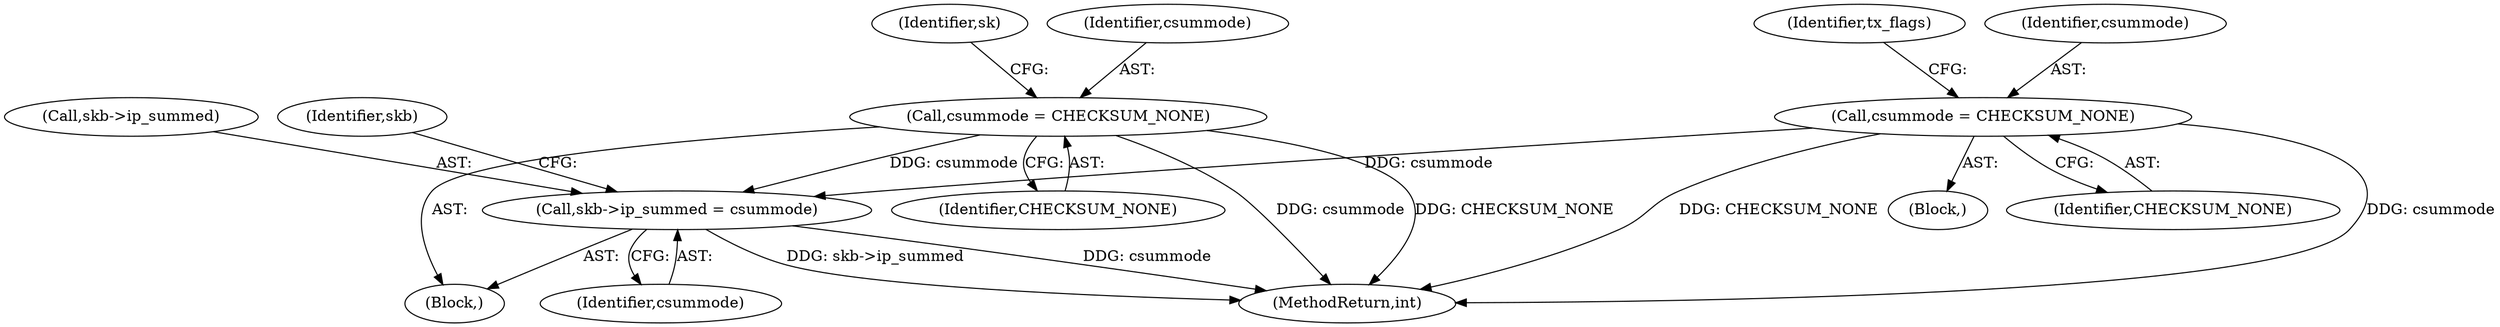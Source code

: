 digraph "0_linux_87c48fa3b4630905f98268dde838ee43626a060c_0@pointer" {
"1000912" [label="(Call,skb->ip_summed = csummode)"];
"1001050" [label="(Call,csummode = CHECKSUM_NONE)"];
"1000152" [label="(Call,csummode = CHECKSUM_NONE)"];
"1001052" [label="(Identifier,CHECKSUM_NONE)"];
"1000750" [label="(Block,)"];
"1000157" [label="(Identifier,tx_flags)"];
"1001339" [label="(MethodReturn,int)"];
"1000127" [label="(Block,)"];
"1001056" [label="(Identifier,sk)"];
"1000913" [label="(Call,skb->ip_summed)"];
"1000153" [label="(Identifier,csummode)"];
"1000919" [label="(Identifier,skb)"];
"1000912" [label="(Call,skb->ip_summed = csummode)"];
"1000152" [label="(Call,csummode = CHECKSUM_NONE)"];
"1001050" [label="(Call,csummode = CHECKSUM_NONE)"];
"1001051" [label="(Identifier,csummode)"];
"1000154" [label="(Identifier,CHECKSUM_NONE)"];
"1000916" [label="(Identifier,csummode)"];
"1000912" -> "1000750"  [label="AST: "];
"1000912" -> "1000916"  [label="CFG: "];
"1000913" -> "1000912"  [label="AST: "];
"1000916" -> "1000912"  [label="AST: "];
"1000919" -> "1000912"  [label="CFG: "];
"1000912" -> "1001339"  [label="DDG: csummode"];
"1000912" -> "1001339"  [label="DDG: skb->ip_summed"];
"1001050" -> "1000912"  [label="DDG: csummode"];
"1000152" -> "1000912"  [label="DDG: csummode"];
"1001050" -> "1000750"  [label="AST: "];
"1001050" -> "1001052"  [label="CFG: "];
"1001051" -> "1001050"  [label="AST: "];
"1001052" -> "1001050"  [label="AST: "];
"1001056" -> "1001050"  [label="CFG: "];
"1001050" -> "1001339"  [label="DDG: csummode"];
"1001050" -> "1001339"  [label="DDG: CHECKSUM_NONE"];
"1000152" -> "1000127"  [label="AST: "];
"1000152" -> "1000154"  [label="CFG: "];
"1000153" -> "1000152"  [label="AST: "];
"1000154" -> "1000152"  [label="AST: "];
"1000157" -> "1000152"  [label="CFG: "];
"1000152" -> "1001339"  [label="DDG: csummode"];
"1000152" -> "1001339"  [label="DDG: CHECKSUM_NONE"];
}
